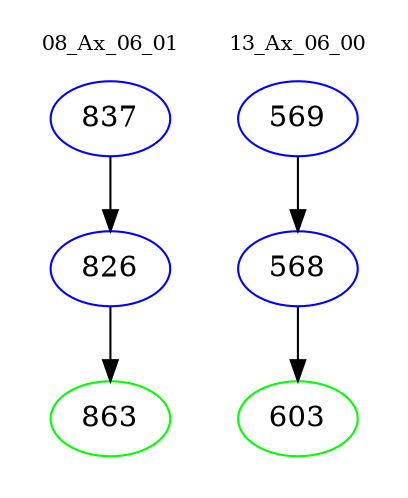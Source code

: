 digraph{
subgraph cluster_0 {
color = white
label = "08_Ax_06_01";
fontsize=10;
T0_837 [label="837", color="blue"]
T0_837 -> T0_826 [color="black"]
T0_826 [label="826", color="blue"]
T0_826 -> T0_863 [color="black"]
T0_863 [label="863", color="green"]
}
subgraph cluster_1 {
color = white
label = "13_Ax_06_00";
fontsize=10;
T1_569 [label="569", color="blue"]
T1_569 -> T1_568 [color="black"]
T1_568 [label="568", color="blue"]
T1_568 -> T1_603 [color="black"]
T1_603 [label="603", color="green"]
}
}

